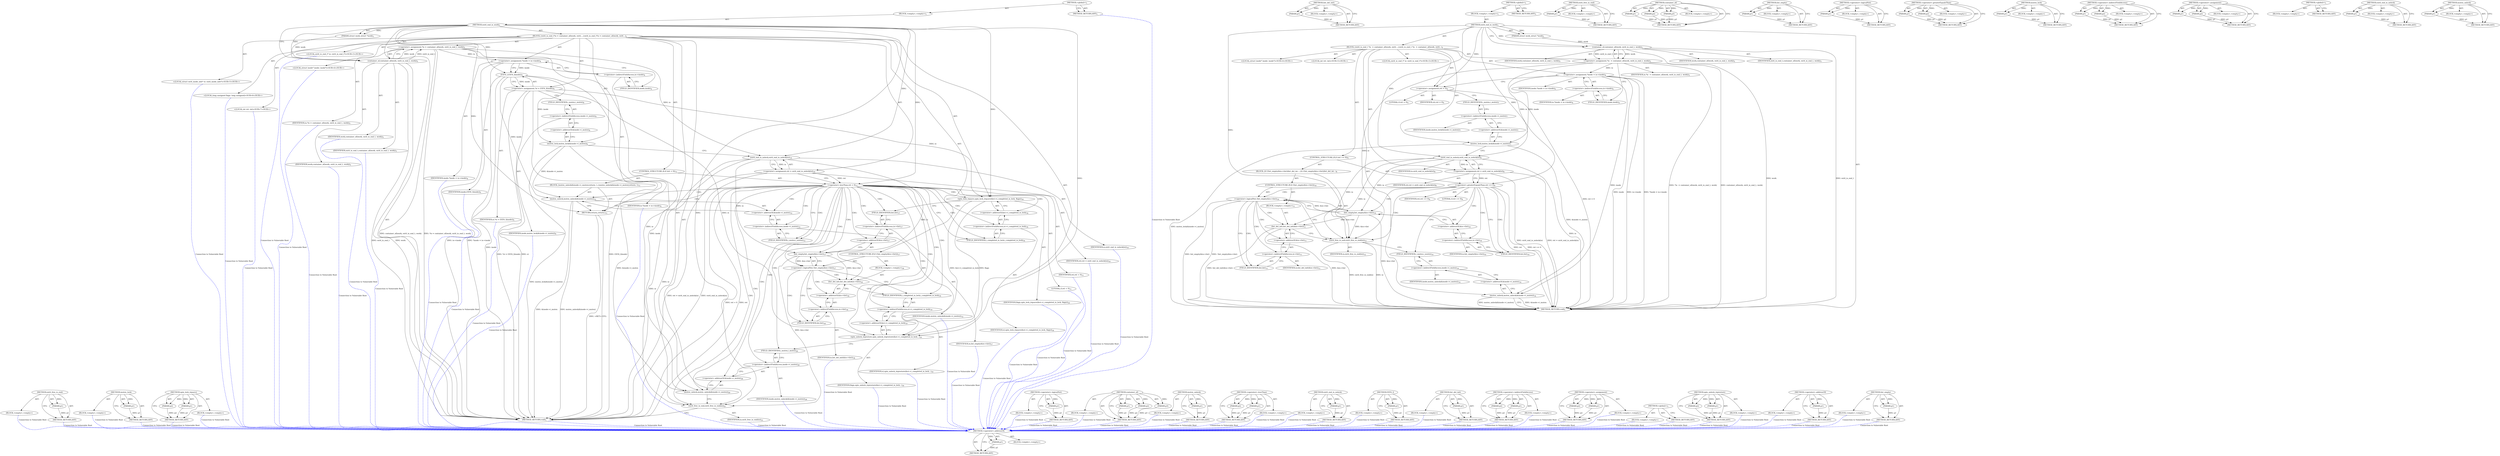 digraph "list_empty" {
vulnerable_105 [label=<(METHOD,&lt;operator&gt;.addressOf)>];
vulnerable_106 [label=<(PARAM,p1)>];
vulnerable_107 [label=<(BLOCK,&lt;empty&gt;,&lt;empty&gt;)>];
vulnerable_108 [label=<(METHOD_RETURN,ANY)>];
vulnerable_126 [label=<(METHOD,list_del_init)>];
vulnerable_127 [label=<(PARAM,p1)>];
vulnerable_128 [label=<(BLOCK,&lt;empty&gt;,&lt;empty&gt;)>];
vulnerable_129 [label=<(METHOD_RETURN,ANY)>];
vulnerable_6 [label=<(METHOD,&lt;global&gt;)<SUB>1</SUB>>];
vulnerable_7 [label=<(BLOCK,&lt;empty&gt;,&lt;empty&gt;)<SUB>1</SUB>>];
vulnerable_8 [label=<(METHOD,ext4_end_io_work)<SUB>1</SUB>>];
vulnerable_9 [label=<(PARAM,struct work_struct *work)<SUB>1</SUB>>];
vulnerable_10 [label=<(BLOCK,{
	ext4_io_end_t *io  = container_of(work, ext4...,{
	ext4_io_end_t *io  = container_of(work, ext4...)<SUB>2</SUB>>];
vulnerable_11 [label="<(LOCAL,ext4_io_end_t* io: ext4_io_end_t*)<SUB>3</SUB>>"];
vulnerable_12 [label=<(&lt;operator&gt;.assignment,*io  = container_of(work, ext4_io_end_t, work))<SUB>3</SUB>>];
vulnerable_13 [label=<(IDENTIFIER,io,*io  = container_of(work, ext4_io_end_t, work))<SUB>3</SUB>>];
vulnerable_14 [label=<(container_of,container_of(work, ext4_io_end_t, work))<SUB>3</SUB>>];
vulnerable_15 [label=<(IDENTIFIER,work,container_of(work, ext4_io_end_t, work))<SUB>3</SUB>>];
vulnerable_16 [label=<(IDENTIFIER,ext4_io_end_t,container_of(work, ext4_io_end_t, work))<SUB>3</SUB>>];
vulnerable_17 [label=<(IDENTIFIER,work,container_of(work, ext4_io_end_t, work))<SUB>3</SUB>>];
vulnerable_18 [label="<(LOCAL,struct inode* inode: inode*)<SUB>4</SUB>>"];
vulnerable_19 [label=<(&lt;operator&gt;.assignment,*inode = io-&gt;inode)<SUB>4</SUB>>];
vulnerable_20 [label=<(IDENTIFIER,inode,*inode = io-&gt;inode)<SUB>4</SUB>>];
vulnerable_21 [label=<(&lt;operator&gt;.indirectFieldAccess,io-&gt;inode)<SUB>4</SUB>>];
vulnerable_22 [label=<(IDENTIFIER,io,*inode = io-&gt;inode)<SUB>4</SUB>>];
vulnerable_23 [label=<(FIELD_IDENTIFIER,inode,inode)<SUB>4</SUB>>];
vulnerable_24 [label="<(LOCAL,int ret: int)<SUB>5</SUB>>"];
vulnerable_25 [label=<(&lt;operator&gt;.assignment,ret = 0)<SUB>5</SUB>>];
vulnerable_26 [label=<(IDENTIFIER,ret,ret = 0)<SUB>5</SUB>>];
vulnerable_27 [label=<(LITERAL,0,ret = 0)<SUB>5</SUB>>];
vulnerable_28 [label=<(mutex_lock,mutex_lock(&amp;inode-&gt;i_mutex))<SUB>7</SUB>>];
vulnerable_29 [label=<(&lt;operator&gt;.addressOf,&amp;inode-&gt;i_mutex)<SUB>7</SUB>>];
vulnerable_30 [label=<(&lt;operator&gt;.indirectFieldAccess,inode-&gt;i_mutex)<SUB>7</SUB>>];
vulnerable_31 [label=<(IDENTIFIER,inode,mutex_lock(&amp;inode-&gt;i_mutex))<SUB>7</SUB>>];
vulnerable_32 [label=<(FIELD_IDENTIFIER,i_mutex,i_mutex)<SUB>7</SUB>>];
vulnerable_33 [label=<(&lt;operator&gt;.assignment,ret = ext4_end_io_nolock(io))<SUB>8</SUB>>];
vulnerable_34 [label=<(IDENTIFIER,ret,ret = ext4_end_io_nolock(io))<SUB>8</SUB>>];
vulnerable_35 [label=<(ext4_end_io_nolock,ext4_end_io_nolock(io))<SUB>8</SUB>>];
vulnerable_36 [label=<(IDENTIFIER,io,ext4_end_io_nolock(io))<SUB>8</SUB>>];
vulnerable_37 [label=<(CONTROL_STRUCTURE,IF,if (ret &gt;= 0))<SUB>9</SUB>>];
vulnerable_38 [label=<(&lt;operator&gt;.greaterEqualsThan,ret &gt;= 0)<SUB>9</SUB>>];
vulnerable_39 [label=<(IDENTIFIER,ret,ret &gt;= 0)<SUB>9</SUB>>];
vulnerable_40 [label=<(LITERAL,0,ret &gt;= 0)<SUB>9</SUB>>];
vulnerable_41 [label=<(BLOCK,{
		if (!list_empty(&amp;io-&gt;list))
			list_del_ini...,{
		if (!list_empty(&amp;io-&gt;list))
			list_del_ini...)<SUB>9</SUB>>];
vulnerable_42 [label=<(CONTROL_STRUCTURE,IF,if (!list_empty(&amp;io-&gt;list)))<SUB>10</SUB>>];
vulnerable_43 [label=<(&lt;operator&gt;.logicalNot,!list_empty(&amp;io-&gt;list))<SUB>10</SUB>>];
vulnerable_44 [label=<(list_empty,list_empty(&amp;io-&gt;list))<SUB>10</SUB>>];
vulnerable_45 [label=<(&lt;operator&gt;.addressOf,&amp;io-&gt;list)<SUB>10</SUB>>];
vulnerable_46 [label=<(&lt;operator&gt;.indirectFieldAccess,io-&gt;list)<SUB>10</SUB>>];
vulnerable_47 [label=<(IDENTIFIER,io,list_empty(&amp;io-&gt;list))<SUB>10</SUB>>];
vulnerable_48 [label=<(FIELD_IDENTIFIER,list,list)<SUB>10</SUB>>];
vulnerable_49 [label=<(BLOCK,&lt;empty&gt;,&lt;empty&gt;)<SUB>11</SUB>>];
vulnerable_50 [label=<(list_del_init,list_del_init(&amp;io-&gt;list))<SUB>11</SUB>>];
vulnerable_51 [label=<(&lt;operator&gt;.addressOf,&amp;io-&gt;list)<SUB>11</SUB>>];
vulnerable_52 [label=<(&lt;operator&gt;.indirectFieldAccess,io-&gt;list)<SUB>11</SUB>>];
vulnerable_53 [label=<(IDENTIFIER,io,list_del_init(&amp;io-&gt;list))<SUB>11</SUB>>];
vulnerable_54 [label=<(FIELD_IDENTIFIER,list,list)<SUB>11</SUB>>];
vulnerable_55 [label=<(ext4_free_io_end,ext4_free_io_end(io))<SUB>12</SUB>>];
vulnerable_56 [label=<(IDENTIFIER,io,ext4_free_io_end(io))<SUB>12</SUB>>];
vulnerable_57 [label=<(mutex_unlock,mutex_unlock(&amp;inode-&gt;i_mutex))<SUB>14</SUB>>];
vulnerable_58 [label=<(&lt;operator&gt;.addressOf,&amp;inode-&gt;i_mutex)<SUB>14</SUB>>];
vulnerable_59 [label=<(&lt;operator&gt;.indirectFieldAccess,inode-&gt;i_mutex)<SUB>14</SUB>>];
vulnerable_60 [label=<(IDENTIFIER,inode,mutex_unlock(&amp;inode-&gt;i_mutex))<SUB>14</SUB>>];
vulnerable_61 [label=<(FIELD_IDENTIFIER,i_mutex,i_mutex)<SUB>14</SUB>>];
vulnerable_62 [label=<(METHOD_RETURN,void)<SUB>1</SUB>>];
vulnerable_64 [label=<(METHOD_RETURN,ANY)<SUB>1</SUB>>];
vulnerable_130 [label=<(METHOD,ext4_free_io_end)>];
vulnerable_131 [label=<(PARAM,p1)>];
vulnerable_132 [label=<(BLOCK,&lt;empty&gt;,&lt;empty&gt;)>];
vulnerable_133 [label=<(METHOD_RETURN,ANY)>];
vulnerable_90 [label=<(METHOD,container_of)>];
vulnerable_91 [label=<(PARAM,p1)>];
vulnerable_92 [label=<(PARAM,p2)>];
vulnerable_93 [label=<(PARAM,p3)>];
vulnerable_94 [label=<(BLOCK,&lt;empty&gt;,&lt;empty&gt;)>];
vulnerable_95 [label=<(METHOD_RETURN,ANY)>];
vulnerable_122 [label=<(METHOD,list_empty)>];
vulnerable_123 [label=<(PARAM,p1)>];
vulnerable_124 [label=<(BLOCK,&lt;empty&gt;,&lt;empty&gt;)>];
vulnerable_125 [label=<(METHOD_RETURN,ANY)>];
vulnerable_118 [label=<(METHOD,&lt;operator&gt;.logicalNot)>];
vulnerable_119 [label=<(PARAM,p1)>];
vulnerable_120 [label=<(BLOCK,&lt;empty&gt;,&lt;empty&gt;)>];
vulnerable_121 [label=<(METHOD_RETURN,ANY)>];
vulnerable_113 [label=<(METHOD,&lt;operator&gt;.greaterEqualsThan)>];
vulnerable_114 [label=<(PARAM,p1)>];
vulnerable_115 [label=<(PARAM,p2)>];
vulnerable_116 [label=<(BLOCK,&lt;empty&gt;,&lt;empty&gt;)>];
vulnerable_117 [label=<(METHOD_RETURN,ANY)>];
vulnerable_101 [label=<(METHOD,mutex_lock)>];
vulnerable_102 [label=<(PARAM,p1)>];
vulnerable_103 [label=<(BLOCK,&lt;empty&gt;,&lt;empty&gt;)>];
vulnerable_104 [label=<(METHOD_RETURN,ANY)>];
vulnerable_96 [label=<(METHOD,&lt;operator&gt;.indirectFieldAccess)>];
vulnerable_97 [label=<(PARAM,p1)>];
vulnerable_98 [label=<(PARAM,p2)>];
vulnerable_99 [label=<(BLOCK,&lt;empty&gt;,&lt;empty&gt;)>];
vulnerable_100 [label=<(METHOD_RETURN,ANY)>];
vulnerable_85 [label=<(METHOD,&lt;operator&gt;.assignment)>];
vulnerable_86 [label=<(PARAM,p1)>];
vulnerable_87 [label=<(PARAM,p2)>];
vulnerable_88 [label=<(BLOCK,&lt;empty&gt;,&lt;empty&gt;)>];
vulnerable_89 [label=<(METHOD_RETURN,ANY)>];
vulnerable_79 [label=<(METHOD,&lt;global&gt;)<SUB>1</SUB>>];
vulnerable_80 [label=<(BLOCK,&lt;empty&gt;,&lt;empty&gt;)>];
vulnerable_81 [label=<(METHOD_RETURN,ANY)>];
vulnerable_109 [label=<(METHOD,ext4_end_io_nolock)>];
vulnerable_110 [label=<(PARAM,p1)>];
vulnerable_111 [label=<(BLOCK,&lt;empty&gt;,&lt;empty&gt;)>];
vulnerable_112 [label=<(METHOD_RETURN,ANY)>];
vulnerable_134 [label=<(METHOD,mutex_unlock)>];
vulnerable_135 [label=<(PARAM,p1)>];
vulnerable_136 [label=<(BLOCK,&lt;empty&gt;,&lt;empty&gt;)>];
vulnerable_137 [label=<(METHOD_RETURN,ANY)>];
fixed_173 [label=<(METHOD,ext4_free_io_end)>];
fixed_174 [label=<(PARAM,p1)>];
fixed_175 [label=<(BLOCK,&lt;empty&gt;,&lt;empty&gt;)>];
fixed_176 [label=<(METHOD_RETURN,ANY)>];
fixed_130 [label=<(METHOD,mutex_lock)>];
fixed_131 [label=<(PARAM,p1)>];
fixed_132 [label=<(BLOCK,&lt;empty&gt;,&lt;empty&gt;)>];
fixed_133 [label=<(METHOD_RETURN,ANY)>];
fixed_151 [label=<(METHOD,spin_lock_irqsave)>];
fixed_152 [label=<(PARAM,p1)>];
fixed_153 [label=<(PARAM,p2)>];
fixed_154 [label=<(BLOCK,&lt;empty&gt;,&lt;empty&gt;)>];
fixed_155 [label=<(METHOD_RETURN,ANY)>];
fixed_6 [label=<(METHOD,&lt;global&gt;)<SUB>1</SUB>>];
fixed_7 [label=<(BLOCK,&lt;empty&gt;,&lt;empty&gt;)<SUB>1</SUB>>];
fixed_8 [label=<(METHOD,ext4_end_io_work)<SUB>1</SUB>>];
fixed_9 [label=<(PARAM,struct work_struct *work)<SUB>1</SUB>>];
fixed_10 [label=<(BLOCK,{
	ext4_io_end_t		*io = container_of(work, ext4...,{
	ext4_io_end_t		*io = container_of(work, ext4...)<SUB>2</SUB>>];
fixed_11 [label="<(LOCAL,ext4_io_end_t* io: ext4_io_end_t*)<SUB>3</SUB>>"];
fixed_12 [label=<(&lt;operator&gt;.assignment,*io = container_of(work, ext4_io_end_t, work))<SUB>3</SUB>>];
fixed_13 [label=<(IDENTIFIER,io,*io = container_of(work, ext4_io_end_t, work))<SUB>3</SUB>>];
fixed_14 [label=<(container_of,container_of(work, ext4_io_end_t, work))<SUB>3</SUB>>];
fixed_15 [label=<(IDENTIFIER,work,container_of(work, ext4_io_end_t, work))<SUB>3</SUB>>];
fixed_16 [label=<(IDENTIFIER,ext4_io_end_t,container_of(work, ext4_io_end_t, work))<SUB>3</SUB>>];
fixed_17 [label=<(IDENTIFIER,work,container_of(work, ext4_io_end_t, work))<SUB>3</SUB>>];
fixed_18 [label="<(LOCAL,struct inode* inode: inode*)<SUB>4</SUB>>"];
fixed_19 [label=<(&lt;operator&gt;.assignment,*inode = io-&gt;inode)<SUB>4</SUB>>];
fixed_20 [label=<(IDENTIFIER,inode,*inode = io-&gt;inode)<SUB>4</SUB>>];
fixed_21 [label=<(&lt;operator&gt;.indirectFieldAccess,io-&gt;inode)<SUB>4</SUB>>];
fixed_22 [label=<(IDENTIFIER,io,*inode = io-&gt;inode)<SUB>4</SUB>>];
fixed_23 [label=<(FIELD_IDENTIFIER,inode,inode)<SUB>4</SUB>>];
fixed_24 [label="<(LOCAL,struct ext4_inode_info* ei: ext4_inode_info*)<SUB>5</SUB>>"];
fixed_25 [label=<(&lt;operator&gt;.assignment,*ei = EXT4_I(inode))<SUB>5</SUB>>];
fixed_26 [label=<(IDENTIFIER,ei,*ei = EXT4_I(inode))<SUB>5</SUB>>];
fixed_27 [label=<(EXT4_I,EXT4_I(inode))<SUB>5</SUB>>];
fixed_28 [label=<(IDENTIFIER,inode,EXT4_I(inode))<SUB>5</SUB>>];
fixed_29 [label="<(LOCAL,long unsigned flags: long unsigned)<SUB>6</SUB>>"];
fixed_30 [label="<(LOCAL,int ret: int)<SUB>7</SUB>>"];
fixed_31 [label=<(mutex_lock,mutex_lock(&amp;inode-&gt;i_mutex))<SUB>9</SUB>>];
fixed_32 [label=<(&lt;operator&gt;.addressOf,&amp;inode-&gt;i_mutex)<SUB>9</SUB>>];
fixed_33 [label=<(&lt;operator&gt;.indirectFieldAccess,inode-&gt;i_mutex)<SUB>9</SUB>>];
fixed_34 [label=<(IDENTIFIER,inode,mutex_lock(&amp;inode-&gt;i_mutex))<SUB>9</SUB>>];
fixed_35 [label=<(FIELD_IDENTIFIER,i_mutex,i_mutex)<SUB>9</SUB>>];
fixed_36 [label=<(&lt;operator&gt;.assignment,ret = ext4_end_io_nolock(io))<SUB>10</SUB>>];
fixed_37 [label=<(IDENTIFIER,ret,ret = ext4_end_io_nolock(io))<SUB>10</SUB>>];
fixed_38 [label=<(ext4_end_io_nolock,ext4_end_io_nolock(io))<SUB>10</SUB>>];
fixed_39 [label=<(IDENTIFIER,io,ext4_end_io_nolock(io))<SUB>10</SUB>>];
fixed_40 [label=<(CONTROL_STRUCTURE,IF,if (ret &lt; 0))<SUB>11</SUB>>];
fixed_41 [label=<(&lt;operator&gt;.lessThan,ret &lt; 0)<SUB>11</SUB>>];
fixed_42 [label=<(IDENTIFIER,ret,ret &lt; 0)<SUB>11</SUB>>];
fixed_43 [label=<(LITERAL,0,ret &lt; 0)<SUB>11</SUB>>];
fixed_44 [label=<(BLOCK,{
		mutex_unlock(&amp;inode-&gt;i_mutex);
		return;
 	},{
		mutex_unlock(&amp;inode-&gt;i_mutex);
		return;
 	})<SUB>11</SUB>>];
fixed_45 [label=<(mutex_unlock,mutex_unlock(&amp;inode-&gt;i_mutex))<SUB>12</SUB>>];
fixed_46 [label=<(&lt;operator&gt;.addressOf,&amp;inode-&gt;i_mutex)<SUB>12</SUB>>];
fixed_47 [label=<(&lt;operator&gt;.indirectFieldAccess,inode-&gt;i_mutex)<SUB>12</SUB>>];
fixed_48 [label=<(IDENTIFIER,inode,mutex_unlock(&amp;inode-&gt;i_mutex))<SUB>12</SUB>>];
fixed_49 [label=<(FIELD_IDENTIFIER,i_mutex,i_mutex)<SUB>12</SUB>>];
fixed_50 [label=<(RETURN,return;,return;)<SUB>13</SUB>>];
fixed_51 [label=<(spin_lock_irqsave,spin_lock_irqsave(&amp;ei-&gt;i_completed_io_lock, flags))<SUB>16</SUB>>];
fixed_52 [label=<(&lt;operator&gt;.addressOf,&amp;ei-&gt;i_completed_io_lock)<SUB>16</SUB>>];
fixed_53 [label=<(&lt;operator&gt;.indirectFieldAccess,ei-&gt;i_completed_io_lock)<SUB>16</SUB>>];
fixed_54 [label=<(IDENTIFIER,ei,spin_lock_irqsave(&amp;ei-&gt;i_completed_io_lock, flags))<SUB>16</SUB>>];
fixed_55 [label=<(FIELD_IDENTIFIER,i_completed_io_lock,i_completed_io_lock)<SUB>16</SUB>>];
fixed_56 [label=<(IDENTIFIER,flags,spin_lock_irqsave(&amp;ei-&gt;i_completed_io_lock, flags))<SUB>16</SUB>>];
fixed_57 [label=<(CONTROL_STRUCTURE,IF,if (!list_empty(&amp;io-&gt;list)))<SUB>17</SUB>>];
fixed_58 [label=<(&lt;operator&gt;.logicalNot,!list_empty(&amp;io-&gt;list))<SUB>17</SUB>>];
fixed_59 [label=<(list_empty,list_empty(&amp;io-&gt;list))<SUB>17</SUB>>];
fixed_60 [label=<(&lt;operator&gt;.addressOf,&amp;io-&gt;list)<SUB>17</SUB>>];
fixed_61 [label=<(&lt;operator&gt;.indirectFieldAccess,io-&gt;list)<SUB>17</SUB>>];
fixed_62 [label=<(IDENTIFIER,io,list_empty(&amp;io-&gt;list))<SUB>17</SUB>>];
fixed_63 [label=<(FIELD_IDENTIFIER,list,list)<SUB>17</SUB>>];
fixed_64 [label=<(BLOCK,&lt;empty&gt;,&lt;empty&gt;)<SUB>18</SUB>>];
fixed_65 [label=<(list_del_init,list_del_init(&amp;io-&gt;list))<SUB>18</SUB>>];
fixed_66 [label=<(&lt;operator&gt;.addressOf,&amp;io-&gt;list)<SUB>18</SUB>>];
fixed_67 [label=<(&lt;operator&gt;.indirectFieldAccess,io-&gt;list)<SUB>18</SUB>>];
fixed_68 [label=<(IDENTIFIER,io,list_del_init(&amp;io-&gt;list))<SUB>18</SUB>>];
fixed_69 [label=<(FIELD_IDENTIFIER,list,list)<SUB>18</SUB>>];
fixed_70 [label=<(spin_unlock_irqrestore,spin_unlock_irqrestore(&amp;ei-&gt;i_completed_io_lock...)<SUB>19</SUB>>];
fixed_71 [label=<(&lt;operator&gt;.addressOf,&amp;ei-&gt;i_completed_io_lock)<SUB>19</SUB>>];
fixed_72 [label=<(&lt;operator&gt;.indirectFieldAccess,ei-&gt;i_completed_io_lock)<SUB>19</SUB>>];
fixed_73 [label=<(IDENTIFIER,ei,spin_unlock_irqrestore(&amp;ei-&gt;i_completed_io_lock...)<SUB>19</SUB>>];
fixed_74 [label=<(FIELD_IDENTIFIER,i_completed_io_lock,i_completed_io_lock)<SUB>19</SUB>>];
fixed_75 [label=<(IDENTIFIER,flags,spin_unlock_irqrestore(&amp;ei-&gt;i_completed_io_lock...)<SUB>19</SUB>>];
fixed_76 [label=<(mutex_unlock,mutex_unlock(&amp;inode-&gt;i_mutex))<SUB>20</SUB>>];
fixed_77 [label=<(&lt;operator&gt;.addressOf,&amp;inode-&gt;i_mutex)<SUB>20</SUB>>];
fixed_78 [label=<(&lt;operator&gt;.indirectFieldAccess,inode-&gt;i_mutex)<SUB>20</SUB>>];
fixed_79 [label=<(IDENTIFIER,inode,mutex_unlock(&amp;inode-&gt;i_mutex))<SUB>20</SUB>>];
fixed_80 [label=<(FIELD_IDENTIFIER,i_mutex,i_mutex)<SUB>20</SUB>>];
fixed_81 [label=<(ext4_free_io_end,ext4_free_io_end(io))<SUB>21</SUB>>];
fixed_82 [label=<(IDENTIFIER,io,ext4_free_io_end(io))<SUB>21</SUB>>];
fixed_83 [label=<(METHOD_RETURN,void)<SUB>1</SUB>>];
fixed_85 [label=<(METHOD_RETURN,ANY)<SUB>1</SUB>>];
fixed_156 [label=<(METHOD,&lt;operator&gt;.logicalNot)>];
fixed_157 [label=<(PARAM,p1)>];
fixed_158 [label=<(BLOCK,&lt;empty&gt;,&lt;empty&gt;)>];
fixed_159 [label=<(METHOD_RETURN,ANY)>];
fixed_115 [label=<(METHOD,container_of)>];
fixed_116 [label=<(PARAM,p1)>];
fixed_117 [label=<(PARAM,p2)>];
fixed_118 [label=<(PARAM,p3)>];
fixed_119 [label=<(BLOCK,&lt;empty&gt;,&lt;empty&gt;)>];
fixed_120 [label=<(METHOD_RETURN,ANY)>];
fixed_147 [label=<(METHOD,mutex_unlock)>];
fixed_148 [label=<(PARAM,p1)>];
fixed_149 [label=<(BLOCK,&lt;empty&gt;,&lt;empty&gt;)>];
fixed_150 [label=<(METHOD_RETURN,ANY)>];
fixed_142 [label=<(METHOD,&lt;operator&gt;.lessThan)>];
fixed_143 [label=<(PARAM,p1)>];
fixed_144 [label=<(PARAM,p2)>];
fixed_145 [label=<(BLOCK,&lt;empty&gt;,&lt;empty&gt;)>];
fixed_146 [label=<(METHOD_RETURN,ANY)>];
fixed_138 [label=<(METHOD,ext4_end_io_nolock)>];
fixed_139 [label=<(PARAM,p1)>];
fixed_140 [label=<(BLOCK,&lt;empty&gt;,&lt;empty&gt;)>];
fixed_141 [label=<(METHOD_RETURN,ANY)>];
fixed_126 [label=<(METHOD,EXT4_I)>];
fixed_127 [label=<(PARAM,p1)>];
fixed_128 [label=<(BLOCK,&lt;empty&gt;,&lt;empty&gt;)>];
fixed_129 [label=<(METHOD_RETURN,ANY)>];
fixed_164 [label=<(METHOD,list_del_init)>];
fixed_165 [label=<(PARAM,p1)>];
fixed_166 [label=<(BLOCK,&lt;empty&gt;,&lt;empty&gt;)>];
fixed_167 [label=<(METHOD_RETURN,ANY)>];
fixed_121 [label=<(METHOD,&lt;operator&gt;.indirectFieldAccess)>];
fixed_122 [label=<(PARAM,p1)>];
fixed_123 [label=<(PARAM,p2)>];
fixed_124 [label=<(BLOCK,&lt;empty&gt;,&lt;empty&gt;)>];
fixed_125 [label=<(METHOD_RETURN,ANY)>];
fixed_110 [label=<(METHOD,&lt;operator&gt;.assignment)>];
fixed_111 [label=<(PARAM,p1)>];
fixed_112 [label=<(PARAM,p2)>];
fixed_113 [label=<(BLOCK,&lt;empty&gt;,&lt;empty&gt;)>];
fixed_114 [label=<(METHOD_RETURN,ANY)>];
fixed_104 [label=<(METHOD,&lt;global&gt;)<SUB>1</SUB>>];
fixed_105 [label=<(BLOCK,&lt;empty&gt;,&lt;empty&gt;)>];
fixed_106 [label=<(METHOD_RETURN,ANY)>];
fixed_168 [label=<(METHOD,spin_unlock_irqrestore)>];
fixed_169 [label=<(PARAM,p1)>];
fixed_170 [label=<(PARAM,p2)>];
fixed_171 [label=<(BLOCK,&lt;empty&gt;,&lt;empty&gt;)>];
fixed_172 [label=<(METHOD_RETURN,ANY)>];
fixed_134 [label=<(METHOD,&lt;operator&gt;.addressOf)>];
fixed_135 [label=<(PARAM,p1)>];
fixed_136 [label=<(BLOCK,&lt;empty&gt;,&lt;empty&gt;)>];
fixed_137 [label=<(METHOD_RETURN,ANY)>];
fixed_160 [label=<(METHOD,list_empty)>];
fixed_161 [label=<(PARAM,p1)>];
fixed_162 [label=<(BLOCK,&lt;empty&gt;,&lt;empty&gt;)>];
fixed_163 [label=<(METHOD_RETURN,ANY)>];
vulnerable_105 -> vulnerable_106  [key=0, label="AST: "];
vulnerable_105 -> vulnerable_106  [key=1, label="DDG: "];
vulnerable_105 -> vulnerable_107  [key=0, label="AST: "];
vulnerable_105 -> vulnerable_108  [key=0, label="AST: "];
vulnerable_105 -> vulnerable_108  [key=1, label="CFG: "];
vulnerable_106 -> vulnerable_108  [key=0, label="DDG: p1"];
vulnerable_126 -> vulnerable_127  [key=0, label="AST: "];
vulnerable_126 -> vulnerable_127  [key=1, label="DDG: "];
vulnerable_126 -> vulnerable_128  [key=0, label="AST: "];
vulnerable_126 -> vulnerable_129  [key=0, label="AST: "];
vulnerable_126 -> vulnerable_129  [key=1, label="CFG: "];
vulnerable_127 -> vulnerable_129  [key=0, label="DDG: p1"];
vulnerable_6 -> vulnerable_7  [key=0, label="AST: "];
vulnerable_6 -> vulnerable_64  [key=0, label="AST: "];
vulnerable_6 -> vulnerable_64  [key=1, label="CFG: "];
vulnerable_7 -> vulnerable_8  [key=0, label="AST: "];
vulnerable_8 -> vulnerable_9  [key=0, label="AST: "];
vulnerable_8 -> vulnerable_9  [key=1, label="DDG: "];
vulnerable_8 -> vulnerable_10  [key=0, label="AST: "];
vulnerable_8 -> vulnerable_62  [key=0, label="AST: "];
vulnerable_8 -> vulnerable_14  [key=0, label="CFG: "];
vulnerable_8 -> vulnerable_14  [key=1, label="DDG: "];
vulnerable_8 -> vulnerable_25  [key=0, label="DDG: "];
vulnerable_8 -> vulnerable_35  [key=0, label="DDG: "];
vulnerable_8 -> vulnerable_38  [key=0, label="DDG: "];
vulnerable_8 -> vulnerable_55  [key=0, label="DDG: "];
vulnerable_9 -> vulnerable_14  [key=0, label="DDG: work"];
vulnerable_10 -> vulnerable_11  [key=0, label="AST: "];
vulnerable_10 -> vulnerable_12  [key=0, label="AST: "];
vulnerable_10 -> vulnerable_18  [key=0, label="AST: "];
vulnerable_10 -> vulnerable_19  [key=0, label="AST: "];
vulnerable_10 -> vulnerable_24  [key=0, label="AST: "];
vulnerable_10 -> vulnerable_25  [key=0, label="AST: "];
vulnerable_10 -> vulnerable_28  [key=0, label="AST: "];
vulnerable_10 -> vulnerable_33  [key=0, label="AST: "];
vulnerable_10 -> vulnerable_37  [key=0, label="AST: "];
vulnerable_10 -> vulnerable_57  [key=0, label="AST: "];
vulnerable_12 -> vulnerable_13  [key=0, label="AST: "];
vulnerable_12 -> vulnerable_14  [key=0, label="AST: "];
vulnerable_12 -> vulnerable_23  [key=0, label="CFG: "];
vulnerable_12 -> vulnerable_62  [key=0, label="DDG: container_of(work, ext4_io_end_t, work)"];
vulnerable_12 -> vulnerable_62  [key=1, label="DDG: *io  = container_of(work, ext4_io_end_t, work)"];
vulnerable_12 -> vulnerable_19  [key=0, label="DDG: io"];
vulnerable_12 -> vulnerable_35  [key=0, label="DDG: io"];
vulnerable_12 -> vulnerable_55  [key=0, label="DDG: io"];
vulnerable_14 -> vulnerable_15  [key=0, label="AST: "];
vulnerable_14 -> vulnerable_16  [key=0, label="AST: "];
vulnerable_14 -> vulnerable_17  [key=0, label="AST: "];
vulnerable_14 -> vulnerable_12  [key=0, label="CFG: "];
vulnerable_14 -> vulnerable_12  [key=1, label="DDG: work"];
vulnerable_14 -> vulnerable_12  [key=2, label="DDG: ext4_io_end_t"];
vulnerable_14 -> vulnerable_62  [key=0, label="DDG: work"];
vulnerable_14 -> vulnerable_62  [key=1, label="DDG: ext4_io_end_t"];
vulnerable_19 -> vulnerable_20  [key=0, label="AST: "];
vulnerable_19 -> vulnerable_21  [key=0, label="AST: "];
vulnerable_19 -> vulnerable_25  [key=0, label="CFG: "];
vulnerable_19 -> vulnerable_62  [key=0, label="DDG: inode"];
vulnerable_19 -> vulnerable_62  [key=1, label="DDG: io-&gt;inode"];
vulnerable_19 -> vulnerable_62  [key=2, label="DDG: *inode = io-&gt;inode"];
vulnerable_19 -> vulnerable_28  [key=0, label="DDG: inode"];
vulnerable_19 -> vulnerable_57  [key=0, label="DDG: inode"];
vulnerable_21 -> vulnerable_22  [key=0, label="AST: "];
vulnerable_21 -> vulnerable_23  [key=0, label="AST: "];
vulnerable_21 -> vulnerable_19  [key=0, label="CFG: "];
vulnerable_23 -> vulnerable_21  [key=0, label="CFG: "];
vulnerable_25 -> vulnerable_26  [key=0, label="AST: "];
vulnerable_25 -> vulnerable_27  [key=0, label="AST: "];
vulnerable_25 -> vulnerable_32  [key=0, label="CFG: "];
vulnerable_25 -> vulnerable_62  [key=0, label="DDG: ret = 0"];
vulnerable_28 -> vulnerable_29  [key=0, label="AST: "];
vulnerable_28 -> vulnerable_35  [key=0, label="CFG: "];
vulnerable_28 -> vulnerable_62  [key=0, label="DDG: mutex_lock(&amp;inode-&gt;i_mutex)"];
vulnerable_28 -> vulnerable_57  [key=0, label="DDG: &amp;inode-&gt;i_mutex"];
vulnerable_29 -> vulnerable_30  [key=0, label="AST: "];
vulnerable_29 -> vulnerable_28  [key=0, label="CFG: "];
vulnerable_30 -> vulnerable_31  [key=0, label="AST: "];
vulnerable_30 -> vulnerable_32  [key=0, label="AST: "];
vulnerable_30 -> vulnerable_29  [key=0, label="CFG: "];
vulnerable_32 -> vulnerable_30  [key=0, label="CFG: "];
vulnerable_33 -> vulnerable_34  [key=0, label="AST: "];
vulnerable_33 -> vulnerable_35  [key=0, label="AST: "];
vulnerable_33 -> vulnerable_38  [key=0, label="CFG: "];
vulnerable_33 -> vulnerable_38  [key=1, label="DDG: ret"];
vulnerable_33 -> vulnerable_62  [key=0, label="DDG: ext4_end_io_nolock(io)"];
vulnerable_33 -> vulnerable_62  [key=1, label="DDG: ret = ext4_end_io_nolock(io)"];
vulnerable_35 -> vulnerable_36  [key=0, label="AST: "];
vulnerable_35 -> vulnerable_33  [key=0, label="CFG: "];
vulnerable_35 -> vulnerable_33  [key=1, label="DDG: io"];
vulnerable_35 -> vulnerable_62  [key=0, label="DDG: io"];
vulnerable_35 -> vulnerable_55  [key=0, label="DDG: io"];
vulnerable_35 -> vulnerable_44  [key=0, label="DDG: io"];
vulnerable_35 -> vulnerable_50  [key=0, label="DDG: io"];
vulnerable_37 -> vulnerable_38  [key=0, label="AST: "];
vulnerable_37 -> vulnerable_41  [key=0, label="AST: "];
vulnerable_38 -> vulnerable_39  [key=0, label="AST: "];
vulnerable_38 -> vulnerable_40  [key=0, label="AST: "];
vulnerable_38 -> vulnerable_48  [key=0, label="CFG: "];
vulnerable_38 -> vulnerable_48  [key=1, label="CDG: "];
vulnerable_38 -> vulnerable_61  [key=0, label="CFG: "];
vulnerable_38 -> vulnerable_62  [key=0, label="DDG: ret"];
vulnerable_38 -> vulnerable_62  [key=1, label="DDG: ret &gt;= 0"];
vulnerable_38 -> vulnerable_44  [key=0, label="CDG: "];
vulnerable_38 -> vulnerable_55  [key=0, label="CDG: "];
vulnerable_38 -> vulnerable_46  [key=0, label="CDG: "];
vulnerable_38 -> vulnerable_45  [key=0, label="CDG: "];
vulnerable_38 -> vulnerable_43  [key=0, label="CDG: "];
vulnerable_41 -> vulnerable_42  [key=0, label="AST: "];
vulnerable_41 -> vulnerable_55  [key=0, label="AST: "];
vulnerable_42 -> vulnerable_43  [key=0, label="AST: "];
vulnerable_42 -> vulnerable_49  [key=0, label="AST: "];
vulnerable_43 -> vulnerable_44  [key=0, label="AST: "];
vulnerable_43 -> vulnerable_54  [key=0, label="CFG: "];
vulnerable_43 -> vulnerable_54  [key=1, label="CDG: "];
vulnerable_43 -> vulnerable_55  [key=0, label="CFG: "];
vulnerable_43 -> vulnerable_62  [key=0, label="DDG: list_empty(&amp;io-&gt;list)"];
vulnerable_43 -> vulnerable_62  [key=1, label="DDG: !list_empty(&amp;io-&gt;list)"];
vulnerable_43 -> vulnerable_50  [key=0, label="CDG: "];
vulnerable_43 -> vulnerable_51  [key=0, label="CDG: "];
vulnerable_43 -> vulnerable_52  [key=0, label="CDG: "];
vulnerable_44 -> vulnerable_45  [key=0, label="AST: "];
vulnerable_44 -> vulnerable_43  [key=0, label="CFG: "];
vulnerable_44 -> vulnerable_43  [key=1, label="DDG: &amp;io-&gt;list"];
vulnerable_44 -> vulnerable_62  [key=0, label="DDG: &amp;io-&gt;list"];
vulnerable_44 -> vulnerable_55  [key=0, label="DDG: &amp;io-&gt;list"];
vulnerable_44 -> vulnerable_50  [key=0, label="DDG: &amp;io-&gt;list"];
vulnerable_45 -> vulnerable_46  [key=0, label="AST: "];
vulnerable_45 -> vulnerable_44  [key=0, label="CFG: "];
vulnerable_46 -> vulnerable_47  [key=0, label="AST: "];
vulnerable_46 -> vulnerable_48  [key=0, label="AST: "];
vulnerable_46 -> vulnerable_45  [key=0, label="CFG: "];
vulnerable_48 -> vulnerable_46  [key=0, label="CFG: "];
vulnerable_49 -> vulnerable_50  [key=0, label="AST: "];
vulnerable_50 -> vulnerable_51  [key=0, label="AST: "];
vulnerable_50 -> vulnerable_55  [key=0, label="CFG: "];
vulnerable_50 -> vulnerable_62  [key=0, label="DDG: &amp;io-&gt;list"];
vulnerable_50 -> vulnerable_62  [key=1, label="DDG: list_del_init(&amp;io-&gt;list)"];
vulnerable_51 -> vulnerable_52  [key=0, label="AST: "];
vulnerable_51 -> vulnerable_50  [key=0, label="CFG: "];
vulnerable_52 -> vulnerable_53  [key=0, label="AST: "];
vulnerable_52 -> vulnerable_54  [key=0, label="AST: "];
vulnerable_52 -> vulnerable_51  [key=0, label="CFG: "];
vulnerable_54 -> vulnerable_52  [key=0, label="CFG: "];
vulnerable_55 -> vulnerable_56  [key=0, label="AST: "];
vulnerable_55 -> vulnerable_61  [key=0, label="CFG: "];
vulnerable_55 -> vulnerable_62  [key=0, label="DDG: io"];
vulnerable_55 -> vulnerable_62  [key=1, label="DDG: ext4_free_io_end(io)"];
vulnerable_57 -> vulnerable_58  [key=0, label="AST: "];
vulnerable_57 -> vulnerable_62  [key=0, label="CFG: "];
vulnerable_57 -> vulnerable_62  [key=1, label="DDG: &amp;inode-&gt;i_mutex"];
vulnerable_57 -> vulnerable_62  [key=2, label="DDG: mutex_unlock(&amp;inode-&gt;i_mutex)"];
vulnerable_58 -> vulnerable_59  [key=0, label="AST: "];
vulnerable_58 -> vulnerable_57  [key=0, label="CFG: "];
vulnerable_59 -> vulnerable_60  [key=0, label="AST: "];
vulnerable_59 -> vulnerable_61  [key=0, label="AST: "];
vulnerable_59 -> vulnerable_58  [key=0, label="CFG: "];
vulnerable_61 -> vulnerable_59  [key=0, label="CFG: "];
vulnerable_130 -> vulnerable_131  [key=0, label="AST: "];
vulnerable_130 -> vulnerable_131  [key=1, label="DDG: "];
vulnerable_130 -> vulnerable_132  [key=0, label="AST: "];
vulnerable_130 -> vulnerable_133  [key=0, label="AST: "];
vulnerable_130 -> vulnerable_133  [key=1, label="CFG: "];
vulnerable_131 -> vulnerable_133  [key=0, label="DDG: p1"];
vulnerable_90 -> vulnerable_91  [key=0, label="AST: "];
vulnerable_90 -> vulnerable_91  [key=1, label="DDG: "];
vulnerable_90 -> vulnerable_94  [key=0, label="AST: "];
vulnerable_90 -> vulnerable_92  [key=0, label="AST: "];
vulnerable_90 -> vulnerable_92  [key=1, label="DDG: "];
vulnerable_90 -> vulnerable_95  [key=0, label="AST: "];
vulnerable_90 -> vulnerable_95  [key=1, label="CFG: "];
vulnerable_90 -> vulnerable_93  [key=0, label="AST: "];
vulnerable_90 -> vulnerable_93  [key=1, label="DDG: "];
vulnerable_91 -> vulnerable_95  [key=0, label="DDG: p1"];
vulnerable_92 -> vulnerable_95  [key=0, label="DDG: p2"];
vulnerable_93 -> vulnerable_95  [key=0, label="DDG: p3"];
vulnerable_122 -> vulnerable_123  [key=0, label="AST: "];
vulnerable_122 -> vulnerable_123  [key=1, label="DDG: "];
vulnerable_122 -> vulnerable_124  [key=0, label="AST: "];
vulnerable_122 -> vulnerable_125  [key=0, label="AST: "];
vulnerable_122 -> vulnerable_125  [key=1, label="CFG: "];
vulnerable_123 -> vulnerable_125  [key=0, label="DDG: p1"];
vulnerable_118 -> vulnerable_119  [key=0, label="AST: "];
vulnerable_118 -> vulnerable_119  [key=1, label="DDG: "];
vulnerable_118 -> vulnerable_120  [key=0, label="AST: "];
vulnerable_118 -> vulnerable_121  [key=0, label="AST: "];
vulnerable_118 -> vulnerable_121  [key=1, label="CFG: "];
vulnerable_119 -> vulnerable_121  [key=0, label="DDG: p1"];
vulnerable_113 -> vulnerable_114  [key=0, label="AST: "];
vulnerable_113 -> vulnerable_114  [key=1, label="DDG: "];
vulnerable_113 -> vulnerable_116  [key=0, label="AST: "];
vulnerable_113 -> vulnerable_115  [key=0, label="AST: "];
vulnerable_113 -> vulnerable_115  [key=1, label="DDG: "];
vulnerable_113 -> vulnerable_117  [key=0, label="AST: "];
vulnerable_113 -> vulnerable_117  [key=1, label="CFG: "];
vulnerable_114 -> vulnerable_117  [key=0, label="DDG: p1"];
vulnerable_115 -> vulnerable_117  [key=0, label="DDG: p2"];
vulnerable_101 -> vulnerable_102  [key=0, label="AST: "];
vulnerable_101 -> vulnerable_102  [key=1, label="DDG: "];
vulnerable_101 -> vulnerable_103  [key=0, label="AST: "];
vulnerable_101 -> vulnerable_104  [key=0, label="AST: "];
vulnerable_101 -> vulnerable_104  [key=1, label="CFG: "];
vulnerable_102 -> vulnerable_104  [key=0, label="DDG: p1"];
vulnerable_96 -> vulnerable_97  [key=0, label="AST: "];
vulnerable_96 -> vulnerable_97  [key=1, label="DDG: "];
vulnerable_96 -> vulnerable_99  [key=0, label="AST: "];
vulnerable_96 -> vulnerable_98  [key=0, label="AST: "];
vulnerable_96 -> vulnerable_98  [key=1, label="DDG: "];
vulnerable_96 -> vulnerable_100  [key=0, label="AST: "];
vulnerable_96 -> vulnerable_100  [key=1, label="CFG: "];
vulnerable_97 -> vulnerable_100  [key=0, label="DDG: p1"];
vulnerable_98 -> vulnerable_100  [key=0, label="DDG: p2"];
vulnerable_85 -> vulnerable_86  [key=0, label="AST: "];
vulnerable_85 -> vulnerable_86  [key=1, label="DDG: "];
vulnerable_85 -> vulnerable_88  [key=0, label="AST: "];
vulnerable_85 -> vulnerable_87  [key=0, label="AST: "];
vulnerable_85 -> vulnerable_87  [key=1, label="DDG: "];
vulnerable_85 -> vulnerable_89  [key=0, label="AST: "];
vulnerable_85 -> vulnerable_89  [key=1, label="CFG: "];
vulnerable_86 -> vulnerable_89  [key=0, label="DDG: p1"];
vulnerable_87 -> vulnerable_89  [key=0, label="DDG: p2"];
vulnerable_79 -> vulnerable_80  [key=0, label="AST: "];
vulnerable_79 -> vulnerable_81  [key=0, label="AST: "];
vulnerable_79 -> vulnerable_81  [key=1, label="CFG: "];
vulnerable_109 -> vulnerable_110  [key=0, label="AST: "];
vulnerable_109 -> vulnerable_110  [key=1, label="DDG: "];
vulnerable_109 -> vulnerable_111  [key=0, label="AST: "];
vulnerable_109 -> vulnerable_112  [key=0, label="AST: "];
vulnerable_109 -> vulnerable_112  [key=1, label="CFG: "];
vulnerable_110 -> vulnerable_112  [key=0, label="DDG: p1"];
vulnerable_134 -> vulnerable_135  [key=0, label="AST: "];
vulnerable_134 -> vulnerable_135  [key=1, label="DDG: "];
vulnerable_134 -> vulnerable_136  [key=0, label="AST: "];
vulnerable_134 -> vulnerable_137  [key=0, label="AST: "];
vulnerable_134 -> vulnerable_137  [key=1, label="CFG: "];
vulnerable_135 -> vulnerable_137  [key=0, label="DDG: p1"];
fixed_173 -> fixed_174  [key=0, label="AST: "];
fixed_173 -> fixed_174  [key=1, label="DDG: "];
fixed_173 -> fixed_175  [key=0, label="AST: "];
fixed_173 -> fixed_176  [key=0, label="AST: "];
fixed_173 -> fixed_176  [key=1, label="CFG: "];
fixed_174 -> fixed_176  [key=0, label="DDG: p1"];
fixed_175 -> vulnerable_105  [color=blue, key=0, label="Connection to Vulnerable Root", penwidth="2.0", style=dashed];
fixed_176 -> vulnerable_105  [color=blue, key=0, label="Connection to Vulnerable Root", penwidth="2.0", style=dashed];
fixed_130 -> fixed_131  [key=0, label="AST: "];
fixed_130 -> fixed_131  [key=1, label="DDG: "];
fixed_130 -> fixed_132  [key=0, label="AST: "];
fixed_130 -> fixed_133  [key=0, label="AST: "];
fixed_130 -> fixed_133  [key=1, label="CFG: "];
fixed_131 -> fixed_133  [key=0, label="DDG: p1"];
fixed_132 -> vulnerable_105  [color=blue, key=0, label="Connection to Vulnerable Root", penwidth="2.0", style=dashed];
fixed_133 -> vulnerable_105  [color=blue, key=0, label="Connection to Vulnerable Root", penwidth="2.0", style=dashed];
fixed_151 -> fixed_152  [key=0, label="AST: "];
fixed_151 -> fixed_152  [key=1, label="DDG: "];
fixed_151 -> fixed_154  [key=0, label="AST: "];
fixed_151 -> fixed_153  [key=0, label="AST: "];
fixed_151 -> fixed_153  [key=1, label="DDG: "];
fixed_151 -> fixed_155  [key=0, label="AST: "];
fixed_151 -> fixed_155  [key=1, label="CFG: "];
fixed_152 -> fixed_155  [key=0, label="DDG: p1"];
fixed_153 -> fixed_155  [key=0, label="DDG: p2"];
fixed_154 -> vulnerable_105  [color=blue, key=0, label="Connection to Vulnerable Root", penwidth="2.0", style=dashed];
fixed_155 -> vulnerable_105  [color=blue, key=0, label="Connection to Vulnerable Root", penwidth="2.0", style=dashed];
fixed_6 -> fixed_7  [key=0, label="AST: "];
fixed_6 -> fixed_85  [key=0, label="AST: "];
fixed_6 -> fixed_85  [key=1, label="CFG: "];
fixed_7 -> fixed_8  [key=0, label="AST: "];
fixed_8 -> fixed_9  [key=0, label="AST: "];
fixed_8 -> fixed_9  [key=1, label="DDG: "];
fixed_8 -> fixed_10  [key=0, label="AST: "];
fixed_8 -> fixed_83  [key=0, label="AST: "];
fixed_8 -> fixed_14  [key=0, label="CFG: "];
fixed_8 -> fixed_14  [key=1, label="DDG: "];
fixed_8 -> fixed_51  [key=0, label="DDG: "];
fixed_8 -> fixed_70  [key=0, label="DDG: "];
fixed_8 -> fixed_81  [key=0, label="DDG: "];
fixed_8 -> fixed_27  [key=0, label="DDG: "];
fixed_8 -> fixed_38  [key=0, label="DDG: "];
fixed_8 -> fixed_41  [key=0, label="DDG: "];
fixed_8 -> fixed_50  [key=0, label="DDG: "];
fixed_9 -> fixed_14  [key=0, label="DDG: work"];
fixed_10 -> fixed_11  [key=0, label="AST: "];
fixed_10 -> fixed_12  [key=0, label="AST: "];
fixed_10 -> fixed_18  [key=0, label="AST: "];
fixed_10 -> fixed_19  [key=0, label="AST: "];
fixed_10 -> fixed_24  [key=0, label="AST: "];
fixed_10 -> fixed_25  [key=0, label="AST: "];
fixed_10 -> fixed_29  [key=0, label="AST: "];
fixed_10 -> fixed_30  [key=0, label="AST: "];
fixed_10 -> fixed_31  [key=0, label="AST: "];
fixed_10 -> fixed_36  [key=0, label="AST: "];
fixed_10 -> fixed_40  [key=0, label="AST: "];
fixed_10 -> fixed_51  [key=0, label="AST: "];
fixed_10 -> fixed_57  [key=0, label="AST: "];
fixed_10 -> fixed_70  [key=0, label="AST: "];
fixed_10 -> fixed_76  [key=0, label="AST: "];
fixed_10 -> fixed_81  [key=0, label="AST: "];
fixed_11 -> vulnerable_105  [color=blue, key=0, label="Connection to Vulnerable Root", penwidth="2.0", style=dashed];
fixed_12 -> fixed_13  [key=0, label="AST: "];
fixed_12 -> fixed_14  [key=0, label="AST: "];
fixed_12 -> fixed_23  [key=0, label="CFG: "];
fixed_12 -> fixed_83  [key=0, label="DDG: container_of(work, ext4_io_end_t, work)"];
fixed_12 -> fixed_83  [key=1, label="DDG: *io = container_of(work, ext4_io_end_t, work)"];
fixed_12 -> fixed_19  [key=0, label="DDG: io"];
fixed_12 -> fixed_81  [key=0, label="DDG: io"];
fixed_12 -> fixed_38  [key=0, label="DDG: io"];
fixed_13 -> vulnerable_105  [color=blue, key=0, label="Connection to Vulnerable Root", penwidth="2.0", style=dashed];
fixed_14 -> fixed_15  [key=0, label="AST: "];
fixed_14 -> fixed_16  [key=0, label="AST: "];
fixed_14 -> fixed_17  [key=0, label="AST: "];
fixed_14 -> fixed_12  [key=0, label="CFG: "];
fixed_14 -> fixed_12  [key=1, label="DDG: work"];
fixed_14 -> fixed_12  [key=2, label="DDG: ext4_io_end_t"];
fixed_14 -> fixed_83  [key=0, label="DDG: work"];
fixed_14 -> fixed_83  [key=1, label="DDG: ext4_io_end_t"];
fixed_15 -> vulnerable_105  [color=blue, key=0, label="Connection to Vulnerable Root", penwidth="2.0", style=dashed];
fixed_16 -> vulnerable_105  [color=blue, key=0, label="Connection to Vulnerable Root", penwidth="2.0", style=dashed];
fixed_17 -> vulnerable_105  [color=blue, key=0, label="Connection to Vulnerable Root", penwidth="2.0", style=dashed];
fixed_18 -> vulnerable_105  [color=blue, key=0, label="Connection to Vulnerable Root", penwidth="2.0", style=dashed];
fixed_19 -> fixed_20  [key=0, label="AST: "];
fixed_19 -> fixed_21  [key=0, label="AST: "];
fixed_19 -> fixed_27  [key=0, label="CFG: "];
fixed_19 -> fixed_27  [key=1, label="DDG: inode"];
fixed_19 -> fixed_83  [key=0, label="DDG: io-&gt;inode"];
fixed_19 -> fixed_83  [key=1, label="DDG: *inode = io-&gt;inode"];
fixed_20 -> vulnerable_105  [color=blue, key=0, label="Connection to Vulnerable Root", penwidth="2.0", style=dashed];
fixed_21 -> fixed_22  [key=0, label="AST: "];
fixed_21 -> fixed_23  [key=0, label="AST: "];
fixed_21 -> fixed_19  [key=0, label="CFG: "];
fixed_22 -> vulnerable_105  [color=blue, key=0, label="Connection to Vulnerable Root", penwidth="2.0", style=dashed];
fixed_23 -> fixed_21  [key=0, label="CFG: "];
fixed_24 -> vulnerable_105  [color=blue, key=0, label="Connection to Vulnerable Root", penwidth="2.0", style=dashed];
fixed_25 -> fixed_26  [key=0, label="AST: "];
fixed_25 -> fixed_27  [key=0, label="AST: "];
fixed_25 -> fixed_35  [key=0, label="CFG: "];
fixed_25 -> fixed_83  [key=0, label="DDG: ei"];
fixed_25 -> fixed_83  [key=1, label="DDG: EXT4_I(inode)"];
fixed_25 -> fixed_83  [key=2, label="DDG: *ei = EXT4_I(inode)"];
fixed_25 -> fixed_51  [key=0, label="DDG: ei"];
fixed_25 -> fixed_70  [key=0, label="DDG: ei"];
fixed_26 -> vulnerable_105  [color=blue, key=0, label="Connection to Vulnerable Root", penwidth="2.0", style=dashed];
fixed_27 -> fixed_28  [key=0, label="AST: "];
fixed_27 -> fixed_25  [key=0, label="CFG: "];
fixed_27 -> fixed_25  [key=1, label="DDG: inode"];
fixed_27 -> fixed_83  [key=0, label="DDG: inode"];
fixed_27 -> fixed_31  [key=0, label="DDG: inode"];
fixed_27 -> fixed_76  [key=0, label="DDG: inode"];
fixed_27 -> fixed_45  [key=0, label="DDG: inode"];
fixed_28 -> vulnerable_105  [color=blue, key=0, label="Connection to Vulnerable Root", penwidth="2.0", style=dashed];
fixed_29 -> vulnerable_105  [color=blue, key=0, label="Connection to Vulnerable Root", penwidth="2.0", style=dashed];
fixed_30 -> vulnerable_105  [color=blue, key=0, label="Connection to Vulnerable Root", penwidth="2.0", style=dashed];
fixed_31 -> fixed_32  [key=0, label="AST: "];
fixed_31 -> fixed_38  [key=0, label="CFG: "];
fixed_31 -> fixed_83  [key=0, label="DDG: mutex_lock(&amp;inode-&gt;i_mutex)"];
fixed_31 -> fixed_76  [key=0, label="DDG: &amp;inode-&gt;i_mutex"];
fixed_31 -> fixed_45  [key=0, label="DDG: &amp;inode-&gt;i_mutex"];
fixed_32 -> fixed_33  [key=0, label="AST: "];
fixed_32 -> fixed_31  [key=0, label="CFG: "];
fixed_33 -> fixed_34  [key=0, label="AST: "];
fixed_33 -> fixed_35  [key=0, label="AST: "];
fixed_33 -> fixed_32  [key=0, label="CFG: "];
fixed_34 -> vulnerable_105  [color=blue, key=0, label="Connection to Vulnerable Root", penwidth="2.0", style=dashed];
fixed_35 -> fixed_33  [key=0, label="CFG: "];
fixed_36 -> fixed_37  [key=0, label="AST: "];
fixed_36 -> fixed_38  [key=0, label="AST: "];
fixed_36 -> fixed_41  [key=0, label="CFG: "];
fixed_36 -> fixed_41  [key=1, label="DDG: ret"];
fixed_36 -> fixed_83  [key=0, label="DDG: ext4_end_io_nolock(io)"];
fixed_36 -> fixed_83  [key=1, label="DDG: ret = ext4_end_io_nolock(io)"];
fixed_37 -> vulnerable_105  [color=blue, key=0, label="Connection to Vulnerable Root", penwidth="2.0", style=dashed];
fixed_38 -> fixed_39  [key=0, label="AST: "];
fixed_38 -> fixed_36  [key=0, label="CFG: "];
fixed_38 -> fixed_36  [key=1, label="DDG: io"];
fixed_38 -> fixed_83  [key=0, label="DDG: io"];
fixed_38 -> fixed_81  [key=0, label="DDG: io"];
fixed_38 -> fixed_59  [key=0, label="DDG: io"];
fixed_38 -> fixed_65  [key=0, label="DDG: io"];
fixed_39 -> vulnerable_105  [color=blue, key=0, label="Connection to Vulnerable Root", penwidth="2.0", style=dashed];
fixed_40 -> fixed_41  [key=0, label="AST: "];
fixed_40 -> fixed_44  [key=0, label="AST: "];
fixed_41 -> fixed_42  [key=0, label="AST: "];
fixed_41 -> fixed_43  [key=0, label="AST: "];
fixed_41 -> fixed_49  [key=0, label="CFG: "];
fixed_41 -> fixed_49  [key=1, label="CDG: "];
fixed_41 -> fixed_55  [key=0, label="CFG: "];
fixed_41 -> fixed_55  [key=1, label="CDG: "];
fixed_41 -> fixed_83  [key=0, label="DDG: ret"];
fixed_41 -> fixed_83  [key=1, label="DDG: ret &lt; 0"];
fixed_41 -> fixed_80  [key=0, label="CDG: "];
fixed_41 -> fixed_47  [key=0, label="CDG: "];
fixed_41 -> fixed_58  [key=0, label="CDG: "];
fixed_41 -> fixed_60  [key=0, label="CDG: "];
fixed_41 -> fixed_61  [key=0, label="CDG: "];
fixed_41 -> fixed_77  [key=0, label="CDG: "];
fixed_41 -> fixed_51  [key=0, label="CDG: "];
fixed_41 -> fixed_71  [key=0, label="CDG: "];
fixed_41 -> fixed_52  [key=0, label="CDG: "];
fixed_41 -> fixed_46  [key=0, label="CDG: "];
fixed_41 -> fixed_81  [key=0, label="CDG: "];
fixed_41 -> fixed_53  [key=0, label="CDG: "];
fixed_41 -> fixed_72  [key=0, label="CDG: "];
fixed_41 -> fixed_70  [key=0, label="CDG: "];
fixed_41 -> fixed_74  [key=0, label="CDG: "];
fixed_41 -> fixed_45  [key=0, label="CDG: "];
fixed_41 -> fixed_63  [key=0, label="CDG: "];
fixed_41 -> fixed_76  [key=0, label="CDG: "];
fixed_41 -> fixed_50  [key=0, label="CDG: "];
fixed_41 -> fixed_59  [key=0, label="CDG: "];
fixed_41 -> fixed_78  [key=0, label="CDG: "];
fixed_42 -> vulnerable_105  [color=blue, key=0, label="Connection to Vulnerable Root", penwidth="2.0", style=dashed];
fixed_43 -> vulnerable_105  [color=blue, key=0, label="Connection to Vulnerable Root", penwidth="2.0", style=dashed];
fixed_44 -> fixed_45  [key=0, label="AST: "];
fixed_44 -> fixed_50  [key=0, label="AST: "];
fixed_45 -> fixed_46  [key=0, label="AST: "];
fixed_45 -> fixed_50  [key=0, label="CFG: "];
fixed_45 -> fixed_83  [key=0, label="DDG: &amp;inode-&gt;i_mutex"];
fixed_45 -> fixed_83  [key=1, label="DDG: mutex_unlock(&amp;inode-&gt;i_mutex)"];
fixed_46 -> fixed_47  [key=0, label="AST: "];
fixed_46 -> fixed_45  [key=0, label="CFG: "];
fixed_47 -> fixed_48  [key=0, label="AST: "];
fixed_47 -> fixed_49  [key=0, label="AST: "];
fixed_47 -> fixed_46  [key=0, label="CFG: "];
fixed_48 -> vulnerable_105  [color=blue, key=0, label="Connection to Vulnerable Root", penwidth="2.0", style=dashed];
fixed_49 -> fixed_47  [key=0, label="CFG: "];
fixed_50 -> fixed_83  [key=0, label="CFG: "];
fixed_50 -> fixed_83  [key=1, label="DDG: &lt;RET&gt;"];
fixed_51 -> fixed_52  [key=0, label="AST: "];
fixed_51 -> fixed_56  [key=0, label="AST: "];
fixed_51 -> fixed_63  [key=0, label="CFG: "];
fixed_51 -> fixed_70  [key=0, label="DDG: &amp;ei-&gt;i_completed_io_lock"];
fixed_51 -> fixed_70  [key=1, label="DDG: flags"];
fixed_52 -> fixed_53  [key=0, label="AST: "];
fixed_52 -> fixed_51  [key=0, label="CFG: "];
fixed_53 -> fixed_54  [key=0, label="AST: "];
fixed_53 -> fixed_55  [key=0, label="AST: "];
fixed_53 -> fixed_52  [key=0, label="CFG: "];
fixed_54 -> vulnerable_105  [color=blue, key=0, label="Connection to Vulnerable Root", penwidth="2.0", style=dashed];
fixed_55 -> fixed_53  [key=0, label="CFG: "];
fixed_56 -> vulnerable_105  [color=blue, key=0, label="Connection to Vulnerable Root", penwidth="2.0", style=dashed];
fixed_57 -> fixed_58  [key=0, label="AST: "];
fixed_57 -> fixed_64  [key=0, label="AST: "];
fixed_58 -> fixed_59  [key=0, label="AST: "];
fixed_58 -> fixed_69  [key=0, label="CFG: "];
fixed_58 -> fixed_69  [key=1, label="CDG: "];
fixed_58 -> fixed_74  [key=0, label="CFG: "];
fixed_58 -> fixed_66  [key=0, label="CDG: "];
fixed_58 -> fixed_67  [key=0, label="CDG: "];
fixed_58 -> fixed_65  [key=0, label="CDG: "];
fixed_59 -> fixed_60  [key=0, label="AST: "];
fixed_59 -> fixed_58  [key=0, label="CFG: "];
fixed_59 -> fixed_58  [key=1, label="DDG: &amp;io-&gt;list"];
fixed_59 -> fixed_81  [key=0, label="DDG: &amp;io-&gt;list"];
fixed_59 -> fixed_65  [key=0, label="DDG: &amp;io-&gt;list"];
fixed_60 -> fixed_61  [key=0, label="AST: "];
fixed_60 -> fixed_59  [key=0, label="CFG: "];
fixed_61 -> fixed_62  [key=0, label="AST: "];
fixed_61 -> fixed_63  [key=0, label="AST: "];
fixed_61 -> fixed_60  [key=0, label="CFG: "];
fixed_62 -> vulnerable_105  [color=blue, key=0, label="Connection to Vulnerable Root", penwidth="2.0", style=dashed];
fixed_63 -> fixed_61  [key=0, label="CFG: "];
fixed_64 -> fixed_65  [key=0, label="AST: "];
fixed_65 -> fixed_66  [key=0, label="AST: "];
fixed_65 -> fixed_74  [key=0, label="CFG: "];
fixed_66 -> fixed_67  [key=0, label="AST: "];
fixed_66 -> fixed_65  [key=0, label="CFG: "];
fixed_67 -> fixed_68  [key=0, label="AST: "];
fixed_67 -> fixed_69  [key=0, label="AST: "];
fixed_67 -> fixed_66  [key=0, label="CFG: "];
fixed_68 -> vulnerable_105  [color=blue, key=0, label="Connection to Vulnerable Root", penwidth="2.0", style=dashed];
fixed_69 -> fixed_67  [key=0, label="CFG: "];
fixed_70 -> fixed_71  [key=0, label="AST: "];
fixed_70 -> fixed_75  [key=0, label="AST: "];
fixed_70 -> fixed_80  [key=0, label="CFG: "];
fixed_71 -> fixed_72  [key=0, label="AST: "];
fixed_71 -> fixed_70  [key=0, label="CFG: "];
fixed_72 -> fixed_73  [key=0, label="AST: "];
fixed_72 -> fixed_74  [key=0, label="AST: "];
fixed_72 -> fixed_71  [key=0, label="CFG: "];
fixed_73 -> vulnerable_105  [color=blue, key=0, label="Connection to Vulnerable Root", penwidth="2.0", style=dashed];
fixed_74 -> fixed_72  [key=0, label="CFG: "];
fixed_75 -> vulnerable_105  [color=blue, key=0, label="Connection to Vulnerable Root", penwidth="2.0", style=dashed];
fixed_76 -> fixed_77  [key=0, label="AST: "];
fixed_76 -> fixed_81  [key=0, label="CFG: "];
fixed_77 -> fixed_78  [key=0, label="AST: "];
fixed_77 -> fixed_76  [key=0, label="CFG: "];
fixed_78 -> fixed_79  [key=0, label="AST: "];
fixed_78 -> fixed_80  [key=0, label="AST: "];
fixed_78 -> fixed_77  [key=0, label="CFG: "];
fixed_79 -> vulnerable_105  [color=blue, key=0, label="Connection to Vulnerable Root", penwidth="2.0", style=dashed];
fixed_80 -> fixed_78  [key=0, label="CFG: "];
fixed_81 -> fixed_82  [key=0, label="AST: "];
fixed_81 -> fixed_83  [key=0, label="CFG: "];
fixed_82 -> vulnerable_105  [color=blue, key=0, label="Connection to Vulnerable Root", penwidth="2.0", style=dashed];
fixed_83 -> vulnerable_105  [color=blue, key=0, label="Connection to Vulnerable Root", penwidth="2.0", style=dashed];
fixed_85 -> vulnerable_105  [color=blue, key=0, label="Connection to Vulnerable Root", penwidth="2.0", style=dashed];
fixed_156 -> fixed_157  [key=0, label="AST: "];
fixed_156 -> fixed_157  [key=1, label="DDG: "];
fixed_156 -> fixed_158  [key=0, label="AST: "];
fixed_156 -> fixed_159  [key=0, label="AST: "];
fixed_156 -> fixed_159  [key=1, label="CFG: "];
fixed_157 -> fixed_159  [key=0, label="DDG: p1"];
fixed_158 -> vulnerable_105  [color=blue, key=0, label="Connection to Vulnerable Root", penwidth="2.0", style=dashed];
fixed_159 -> vulnerable_105  [color=blue, key=0, label="Connection to Vulnerable Root", penwidth="2.0", style=dashed];
fixed_115 -> fixed_116  [key=0, label="AST: "];
fixed_115 -> fixed_116  [key=1, label="DDG: "];
fixed_115 -> fixed_119  [key=0, label="AST: "];
fixed_115 -> fixed_117  [key=0, label="AST: "];
fixed_115 -> fixed_117  [key=1, label="DDG: "];
fixed_115 -> fixed_120  [key=0, label="AST: "];
fixed_115 -> fixed_120  [key=1, label="CFG: "];
fixed_115 -> fixed_118  [key=0, label="AST: "];
fixed_115 -> fixed_118  [key=1, label="DDG: "];
fixed_116 -> fixed_120  [key=0, label="DDG: p1"];
fixed_117 -> fixed_120  [key=0, label="DDG: p2"];
fixed_118 -> fixed_120  [key=0, label="DDG: p3"];
fixed_119 -> vulnerable_105  [color=blue, key=0, label="Connection to Vulnerable Root", penwidth="2.0", style=dashed];
fixed_120 -> vulnerable_105  [color=blue, key=0, label="Connection to Vulnerable Root", penwidth="2.0", style=dashed];
fixed_147 -> fixed_148  [key=0, label="AST: "];
fixed_147 -> fixed_148  [key=1, label="DDG: "];
fixed_147 -> fixed_149  [key=0, label="AST: "];
fixed_147 -> fixed_150  [key=0, label="AST: "];
fixed_147 -> fixed_150  [key=1, label="CFG: "];
fixed_148 -> fixed_150  [key=0, label="DDG: p1"];
fixed_149 -> vulnerable_105  [color=blue, key=0, label="Connection to Vulnerable Root", penwidth="2.0", style=dashed];
fixed_150 -> vulnerable_105  [color=blue, key=0, label="Connection to Vulnerable Root", penwidth="2.0", style=dashed];
fixed_142 -> fixed_143  [key=0, label="AST: "];
fixed_142 -> fixed_143  [key=1, label="DDG: "];
fixed_142 -> fixed_145  [key=0, label="AST: "];
fixed_142 -> fixed_144  [key=0, label="AST: "];
fixed_142 -> fixed_144  [key=1, label="DDG: "];
fixed_142 -> fixed_146  [key=0, label="AST: "];
fixed_142 -> fixed_146  [key=1, label="CFG: "];
fixed_143 -> fixed_146  [key=0, label="DDG: p1"];
fixed_144 -> fixed_146  [key=0, label="DDG: p2"];
fixed_145 -> vulnerable_105  [color=blue, key=0, label="Connection to Vulnerable Root", penwidth="2.0", style=dashed];
fixed_146 -> vulnerable_105  [color=blue, key=0, label="Connection to Vulnerable Root", penwidth="2.0", style=dashed];
fixed_138 -> fixed_139  [key=0, label="AST: "];
fixed_138 -> fixed_139  [key=1, label="DDG: "];
fixed_138 -> fixed_140  [key=0, label="AST: "];
fixed_138 -> fixed_141  [key=0, label="AST: "];
fixed_138 -> fixed_141  [key=1, label="CFG: "];
fixed_139 -> fixed_141  [key=0, label="DDG: p1"];
fixed_140 -> vulnerable_105  [color=blue, key=0, label="Connection to Vulnerable Root", penwidth="2.0", style=dashed];
fixed_141 -> vulnerable_105  [color=blue, key=0, label="Connection to Vulnerable Root", penwidth="2.0", style=dashed];
fixed_126 -> fixed_127  [key=0, label="AST: "];
fixed_126 -> fixed_127  [key=1, label="DDG: "];
fixed_126 -> fixed_128  [key=0, label="AST: "];
fixed_126 -> fixed_129  [key=0, label="AST: "];
fixed_126 -> fixed_129  [key=1, label="CFG: "];
fixed_127 -> fixed_129  [key=0, label="DDG: p1"];
fixed_128 -> vulnerable_105  [color=blue, key=0, label="Connection to Vulnerable Root", penwidth="2.0", style=dashed];
fixed_129 -> vulnerable_105  [color=blue, key=0, label="Connection to Vulnerable Root", penwidth="2.0", style=dashed];
fixed_164 -> fixed_165  [key=0, label="AST: "];
fixed_164 -> fixed_165  [key=1, label="DDG: "];
fixed_164 -> fixed_166  [key=0, label="AST: "];
fixed_164 -> fixed_167  [key=0, label="AST: "];
fixed_164 -> fixed_167  [key=1, label="CFG: "];
fixed_165 -> fixed_167  [key=0, label="DDG: p1"];
fixed_166 -> vulnerable_105  [color=blue, key=0, label="Connection to Vulnerable Root", penwidth="2.0", style=dashed];
fixed_167 -> vulnerable_105  [color=blue, key=0, label="Connection to Vulnerable Root", penwidth="2.0", style=dashed];
fixed_121 -> fixed_122  [key=0, label="AST: "];
fixed_121 -> fixed_122  [key=1, label="DDG: "];
fixed_121 -> fixed_124  [key=0, label="AST: "];
fixed_121 -> fixed_123  [key=0, label="AST: "];
fixed_121 -> fixed_123  [key=1, label="DDG: "];
fixed_121 -> fixed_125  [key=0, label="AST: "];
fixed_121 -> fixed_125  [key=1, label="CFG: "];
fixed_122 -> fixed_125  [key=0, label="DDG: p1"];
fixed_123 -> fixed_125  [key=0, label="DDG: p2"];
fixed_124 -> vulnerable_105  [color=blue, key=0, label="Connection to Vulnerable Root", penwidth="2.0", style=dashed];
fixed_125 -> vulnerable_105  [color=blue, key=0, label="Connection to Vulnerable Root", penwidth="2.0", style=dashed];
fixed_110 -> fixed_111  [key=0, label="AST: "];
fixed_110 -> fixed_111  [key=1, label="DDG: "];
fixed_110 -> fixed_113  [key=0, label="AST: "];
fixed_110 -> fixed_112  [key=0, label="AST: "];
fixed_110 -> fixed_112  [key=1, label="DDG: "];
fixed_110 -> fixed_114  [key=0, label="AST: "];
fixed_110 -> fixed_114  [key=1, label="CFG: "];
fixed_111 -> fixed_114  [key=0, label="DDG: p1"];
fixed_112 -> fixed_114  [key=0, label="DDG: p2"];
fixed_113 -> vulnerable_105  [color=blue, key=0, label="Connection to Vulnerable Root", penwidth="2.0", style=dashed];
fixed_114 -> vulnerable_105  [color=blue, key=0, label="Connection to Vulnerable Root", penwidth="2.0", style=dashed];
fixed_104 -> fixed_105  [key=0, label="AST: "];
fixed_104 -> fixed_106  [key=0, label="AST: "];
fixed_104 -> fixed_106  [key=1, label="CFG: "];
fixed_105 -> vulnerable_105  [color=blue, key=0, label="Connection to Vulnerable Root", penwidth="2.0", style=dashed];
fixed_106 -> vulnerable_105  [color=blue, key=0, label="Connection to Vulnerable Root", penwidth="2.0", style=dashed];
fixed_168 -> fixed_169  [key=0, label="AST: "];
fixed_168 -> fixed_169  [key=1, label="DDG: "];
fixed_168 -> fixed_171  [key=0, label="AST: "];
fixed_168 -> fixed_170  [key=0, label="AST: "];
fixed_168 -> fixed_170  [key=1, label="DDG: "];
fixed_168 -> fixed_172  [key=0, label="AST: "];
fixed_168 -> fixed_172  [key=1, label="CFG: "];
fixed_169 -> fixed_172  [key=0, label="DDG: p1"];
fixed_170 -> fixed_172  [key=0, label="DDG: p2"];
fixed_171 -> vulnerable_105  [color=blue, key=0, label="Connection to Vulnerable Root", penwidth="2.0", style=dashed];
fixed_172 -> vulnerable_105  [color=blue, key=0, label="Connection to Vulnerable Root", penwidth="2.0", style=dashed];
fixed_134 -> fixed_135  [key=0, label="AST: "];
fixed_134 -> fixed_135  [key=1, label="DDG: "];
fixed_134 -> fixed_136  [key=0, label="AST: "];
fixed_134 -> fixed_137  [key=0, label="AST: "];
fixed_134 -> fixed_137  [key=1, label="CFG: "];
fixed_135 -> fixed_137  [key=0, label="DDG: p1"];
fixed_136 -> vulnerable_105  [color=blue, key=0, label="Connection to Vulnerable Root", penwidth="2.0", style=dashed];
fixed_137 -> vulnerable_105  [color=blue, key=0, label="Connection to Vulnerable Root", penwidth="2.0", style=dashed];
fixed_160 -> fixed_161  [key=0, label="AST: "];
fixed_160 -> fixed_161  [key=1, label="DDG: "];
fixed_160 -> fixed_162  [key=0, label="AST: "];
fixed_160 -> fixed_163  [key=0, label="AST: "];
fixed_160 -> fixed_163  [key=1, label="CFG: "];
fixed_161 -> fixed_163  [key=0, label="DDG: p1"];
fixed_162 -> vulnerable_105  [color=blue, key=0, label="Connection to Vulnerable Root", penwidth="2.0", style=dashed];
fixed_163 -> vulnerable_105  [color=blue, key=0, label="Connection to Vulnerable Root", penwidth="2.0", style=dashed];
}
